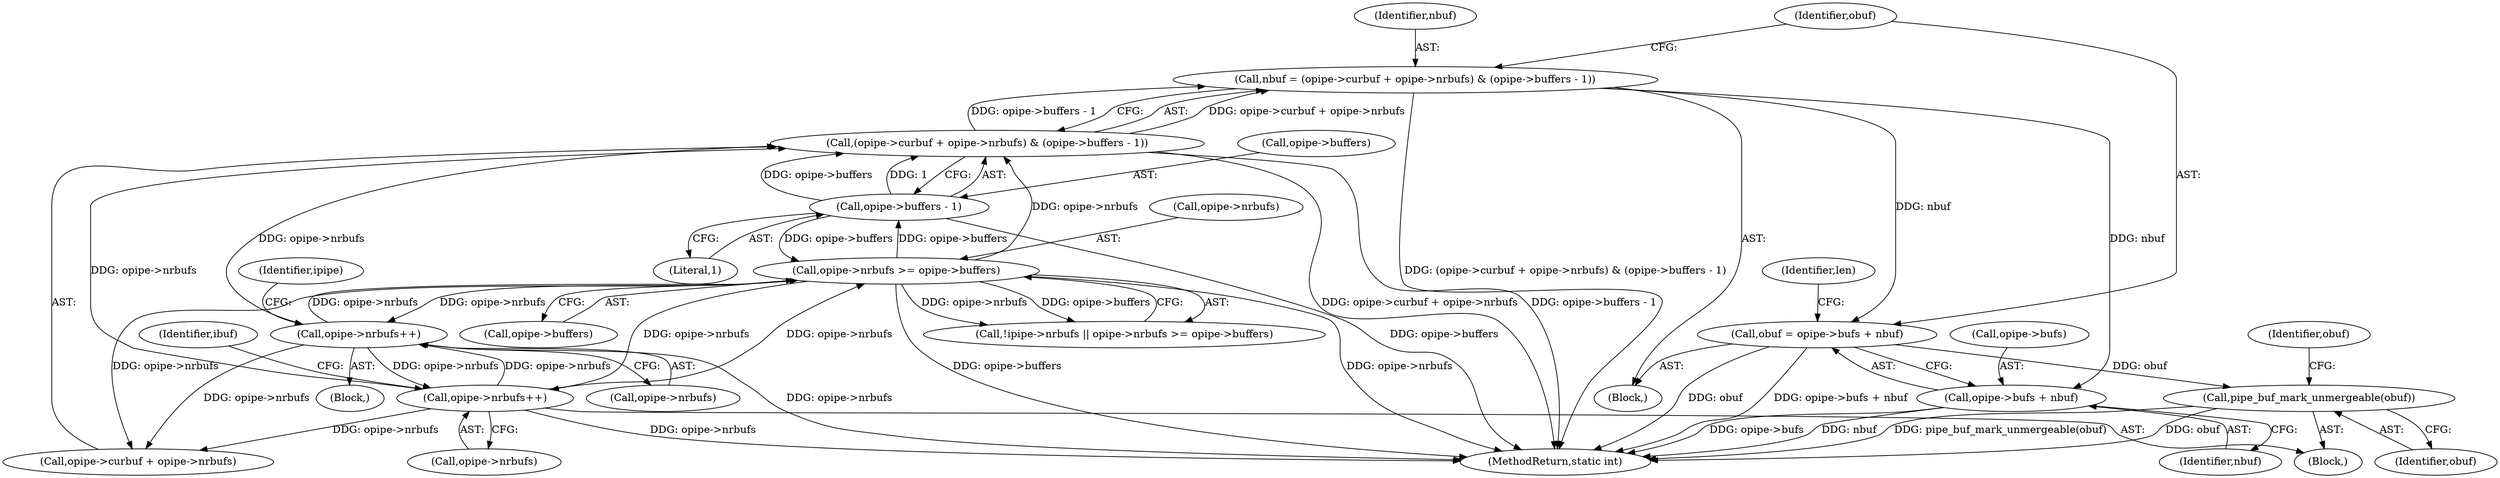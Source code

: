 digraph "0_linux_6b3a707736301c2128ca85ce85fb13f60b5e350a_2@integer" {
"1000219" [label="(Call,nbuf = (opipe->curbuf + opipe->nrbufs) & (opipe->buffers - 1))"];
"1000221" [label="(Call,(opipe->curbuf + opipe->nrbufs) & (opipe->buffers - 1))"];
"1000258" [label="(Call,opipe->nrbufs++)"];
"1000184" [label="(Call,opipe->nrbufs >= opipe->buffers)"];
"1000306" [label="(Call,opipe->nrbufs++)"];
"1000229" [label="(Call,opipe->buffers - 1)"];
"1000234" [label="(Call,obuf = opipe->bufs + nbuf)"];
"1000299" [label="(Call,pipe_buf_mark_unmergeable(obuf))"];
"1000236" [label="(Call,opipe->bufs + nbuf)"];
"1000221" [label="(Call,(opipe->curbuf + opipe->nrbufs) & (opipe->buffers - 1))"];
"1000148" [label="(Block,)"];
"1000184" [label="(Call,opipe->nrbufs >= opipe->buffers)"];
"1000179" [label="(Call,!ipipe->nrbufs || opipe->nrbufs >= opipe->buffers)"];
"1000303" [label="(Identifier,obuf)"];
"1000219" [label="(Call,nbuf = (opipe->curbuf + opipe->nrbufs) & (opipe->buffers - 1))"];
"1000285" [label="(Block,)"];
"1000312" [label="(Identifier,ibuf)"];
"1000229" [label="(Call,opipe->buffers - 1)"];
"1000240" [label="(Identifier,nbuf)"];
"1000230" [label="(Call,opipe->buffers)"];
"1000243" [label="(Identifier,len)"];
"1000306" [label="(Call,opipe->nrbufs++)"];
"1000188" [label="(Call,opipe->buffers)"];
"1000234" [label="(Call,obuf = opipe->bufs + nbuf)"];
"1000307" [label="(Call,opipe->nrbufs)"];
"1000235" [label="(Identifier,obuf)"];
"1000247" [label="(Block,)"];
"1000220" [label="(Identifier,nbuf)"];
"1000237" [label="(Call,opipe->bufs)"];
"1000185" [label="(Call,opipe->nrbufs)"];
"1000259" [label="(Call,opipe->nrbufs)"];
"1000264" [label="(Identifier,ipipe)"];
"1000236" [label="(Call,opipe->bufs + nbuf)"];
"1000222" [label="(Call,opipe->curbuf + opipe->nrbufs)"];
"1000351" [label="(MethodReturn,static int)"];
"1000299" [label="(Call,pipe_buf_mark_unmergeable(obuf))"];
"1000300" [label="(Identifier,obuf)"];
"1000233" [label="(Literal,1)"];
"1000258" [label="(Call,opipe->nrbufs++)"];
"1000219" -> "1000148"  [label="AST: "];
"1000219" -> "1000221"  [label="CFG: "];
"1000220" -> "1000219"  [label="AST: "];
"1000221" -> "1000219"  [label="AST: "];
"1000235" -> "1000219"  [label="CFG: "];
"1000219" -> "1000351"  [label="DDG: (opipe->curbuf + opipe->nrbufs) & (opipe->buffers - 1)"];
"1000221" -> "1000219"  [label="DDG: opipe->curbuf + opipe->nrbufs"];
"1000221" -> "1000219"  [label="DDG: opipe->buffers - 1"];
"1000219" -> "1000234"  [label="DDG: nbuf"];
"1000219" -> "1000236"  [label="DDG: nbuf"];
"1000221" -> "1000229"  [label="CFG: "];
"1000222" -> "1000221"  [label="AST: "];
"1000229" -> "1000221"  [label="AST: "];
"1000221" -> "1000351"  [label="DDG: opipe->buffers - 1"];
"1000221" -> "1000351"  [label="DDG: opipe->curbuf + opipe->nrbufs"];
"1000258" -> "1000221"  [label="DDG: opipe->nrbufs"];
"1000184" -> "1000221"  [label="DDG: opipe->nrbufs"];
"1000306" -> "1000221"  [label="DDG: opipe->nrbufs"];
"1000229" -> "1000221"  [label="DDG: opipe->buffers"];
"1000229" -> "1000221"  [label="DDG: 1"];
"1000258" -> "1000247"  [label="AST: "];
"1000258" -> "1000259"  [label="CFG: "];
"1000259" -> "1000258"  [label="AST: "];
"1000264" -> "1000258"  [label="CFG: "];
"1000258" -> "1000351"  [label="DDG: opipe->nrbufs"];
"1000258" -> "1000184"  [label="DDG: opipe->nrbufs"];
"1000258" -> "1000222"  [label="DDG: opipe->nrbufs"];
"1000184" -> "1000258"  [label="DDG: opipe->nrbufs"];
"1000306" -> "1000258"  [label="DDG: opipe->nrbufs"];
"1000258" -> "1000306"  [label="DDG: opipe->nrbufs"];
"1000184" -> "1000179"  [label="AST: "];
"1000184" -> "1000188"  [label="CFG: "];
"1000185" -> "1000184"  [label="AST: "];
"1000188" -> "1000184"  [label="AST: "];
"1000179" -> "1000184"  [label="CFG: "];
"1000184" -> "1000351"  [label="DDG: opipe->nrbufs"];
"1000184" -> "1000351"  [label="DDG: opipe->buffers"];
"1000184" -> "1000179"  [label="DDG: opipe->nrbufs"];
"1000184" -> "1000179"  [label="DDG: opipe->buffers"];
"1000306" -> "1000184"  [label="DDG: opipe->nrbufs"];
"1000229" -> "1000184"  [label="DDG: opipe->buffers"];
"1000184" -> "1000222"  [label="DDG: opipe->nrbufs"];
"1000184" -> "1000229"  [label="DDG: opipe->buffers"];
"1000184" -> "1000306"  [label="DDG: opipe->nrbufs"];
"1000306" -> "1000285"  [label="AST: "];
"1000306" -> "1000307"  [label="CFG: "];
"1000307" -> "1000306"  [label="AST: "];
"1000312" -> "1000306"  [label="CFG: "];
"1000306" -> "1000351"  [label="DDG: opipe->nrbufs"];
"1000306" -> "1000222"  [label="DDG: opipe->nrbufs"];
"1000229" -> "1000233"  [label="CFG: "];
"1000230" -> "1000229"  [label="AST: "];
"1000233" -> "1000229"  [label="AST: "];
"1000229" -> "1000351"  [label="DDG: opipe->buffers"];
"1000234" -> "1000148"  [label="AST: "];
"1000234" -> "1000236"  [label="CFG: "];
"1000235" -> "1000234"  [label="AST: "];
"1000236" -> "1000234"  [label="AST: "];
"1000243" -> "1000234"  [label="CFG: "];
"1000234" -> "1000351"  [label="DDG: opipe->bufs + nbuf"];
"1000234" -> "1000351"  [label="DDG: obuf"];
"1000234" -> "1000299"  [label="DDG: obuf"];
"1000299" -> "1000285"  [label="AST: "];
"1000299" -> "1000300"  [label="CFG: "];
"1000300" -> "1000299"  [label="AST: "];
"1000303" -> "1000299"  [label="CFG: "];
"1000299" -> "1000351"  [label="DDG: pipe_buf_mark_unmergeable(obuf)"];
"1000299" -> "1000351"  [label="DDG: obuf"];
"1000236" -> "1000240"  [label="CFG: "];
"1000237" -> "1000236"  [label="AST: "];
"1000240" -> "1000236"  [label="AST: "];
"1000236" -> "1000351"  [label="DDG: opipe->bufs"];
"1000236" -> "1000351"  [label="DDG: nbuf"];
}

